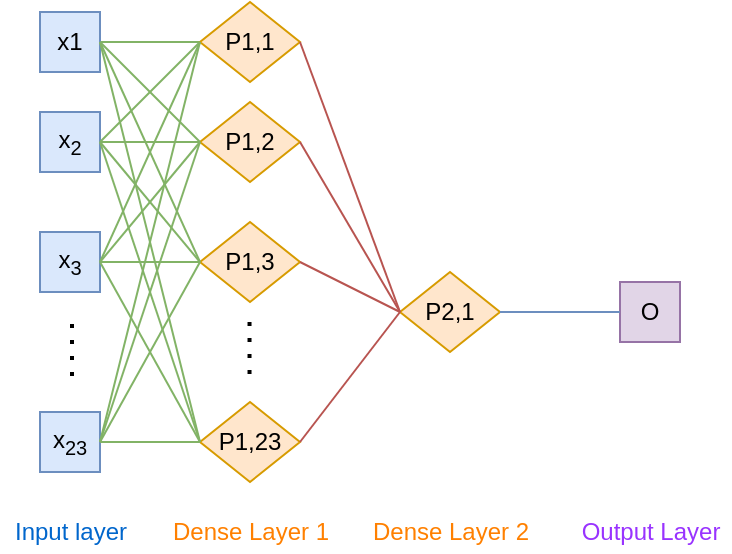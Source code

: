 <mxfile version="16.5.1" type="device"><diagram id="KTj1s4ERajpMEyRLiHcT" name="Seite-1"><mxGraphModel dx="525" dy="408" grid="1" gridSize="10" guides="1" tooltips="1" connect="1" arrows="1" fold="1" page="1" pageScale="1" pageWidth="827" pageHeight="1169" math="0" shadow="0"><root><mxCell id="0"/><mxCell id="1" parent="0"/><mxCell id="tVbgnGs15AbvmZUg4v6q-16" style="edgeStyle=orthogonalEdgeStyle;rounded=0;orthogonalLoop=1;jettySize=auto;html=1;exitX=1;exitY=0.5;exitDx=0;exitDy=0;entryX=0;entryY=0.5;entryDx=0;entryDy=0;horizontal=0;endArrow=none;endFill=0;fillColor=#d5e8d4;strokeColor=#82b366;" edge="1" parent="1" source="tVbgnGs15AbvmZUg4v6q-1" target="tVbgnGs15AbvmZUg4v6q-10"><mxGeometry relative="1" as="geometry"/></mxCell><mxCell id="tVbgnGs15AbvmZUg4v6q-1" value="x1" style="rounded=0;whiteSpace=wrap;html=1;fillColor=#dae8fc;strokeColor=#6c8ebf;" vertex="1" parent="1"><mxGeometry x="80" y="40" width="30" height="30" as="geometry"/></mxCell><mxCell id="tVbgnGs15AbvmZUg4v6q-3" value="x&lt;sub&gt;2&lt;/sub&gt;" style="rounded=0;whiteSpace=wrap;html=1;fillColor=#dae8fc;strokeColor=#6c8ebf;" vertex="1" parent="1"><mxGeometry x="80" y="90" width="30" height="30" as="geometry"/></mxCell><mxCell id="tVbgnGs15AbvmZUg4v6q-4" value="x&lt;sub&gt;3&lt;/sub&gt;" style="rounded=0;whiteSpace=wrap;html=1;fillColor=#dae8fc;strokeColor=#6c8ebf;" vertex="1" parent="1"><mxGeometry x="80" y="150" width="30" height="30" as="geometry"/></mxCell><mxCell id="tVbgnGs15AbvmZUg4v6q-5" value="x&lt;sub&gt;23&lt;/sub&gt;" style="rounded=0;whiteSpace=wrap;html=1;fillColor=#dae8fc;strokeColor=#6c8ebf;" vertex="1" parent="1"><mxGeometry x="80" y="240" width="30" height="30" as="geometry"/></mxCell><mxCell id="tVbgnGs15AbvmZUg4v6q-9" value="P1,23" style="rhombus;whiteSpace=wrap;html=1;fillColor=#ffe6cc;strokeColor=#d79b00;" vertex="1" parent="1"><mxGeometry x="160" y="235" width="50" height="40" as="geometry"/></mxCell><mxCell id="tVbgnGs15AbvmZUg4v6q-10" value="P1,1" style="rhombus;whiteSpace=wrap;html=1;fillColor=#ffe6cc;strokeColor=#d79b00;" vertex="1" parent="1"><mxGeometry x="160" y="35" width="50" height="40" as="geometry"/></mxCell><mxCell id="tVbgnGs15AbvmZUg4v6q-11" value="P1,2" style="rhombus;whiteSpace=wrap;html=1;fillColor=#ffe6cc;strokeColor=#d79b00;" vertex="1" parent="1"><mxGeometry x="160" y="85" width="50" height="40" as="geometry"/></mxCell><mxCell id="tVbgnGs15AbvmZUg4v6q-12" value="P1,3" style="rhombus;whiteSpace=wrap;html=1;fillColor=#ffe6cc;strokeColor=#d79b00;" vertex="1" parent="1"><mxGeometry x="160" y="145" width="50" height="40" as="geometry"/></mxCell><mxCell id="tVbgnGs15AbvmZUg4v6q-13" value="P2,1" style="rhombus;whiteSpace=wrap;html=1;fillColor=#ffe6cc;strokeColor=#d79b00;" vertex="1" parent="1"><mxGeometry x="260" y="170" width="50" height="40" as="geometry"/></mxCell><mxCell id="tVbgnGs15AbvmZUg4v6q-14" value="O" style="rounded=0;whiteSpace=wrap;html=1;fillColor=#e1d5e7;strokeColor=#9673a6;" vertex="1" parent="1"><mxGeometry x="370" y="175" width="30" height="30" as="geometry"/></mxCell><mxCell id="tVbgnGs15AbvmZUg4v6q-15" value="" style="endArrow=none;html=1;rounded=0;exitX=1;exitY=0.5;exitDx=0;exitDy=0;entryX=0;entryY=0.5;entryDx=0;entryDy=0;fillColor=#d5e8d4;strokeColor=#82b366;" edge="1" parent="1" source="tVbgnGs15AbvmZUg4v6q-1" target="tVbgnGs15AbvmZUg4v6q-12"><mxGeometry width="50" height="50" relative="1" as="geometry"><mxPoint x="220" y="190" as="sourcePoint"/><mxPoint x="270" y="140" as="targetPoint"/></mxGeometry></mxCell><mxCell id="tVbgnGs15AbvmZUg4v6q-18" value="" style="endArrow=none;html=1;rounded=0;exitX=1;exitY=0.5;exitDx=0;exitDy=0;entryX=0;entryY=0.5;entryDx=0;entryDy=0;fillColor=#d5e8d4;strokeColor=#82b366;" edge="1" parent="1" source="tVbgnGs15AbvmZUg4v6q-1" target="tVbgnGs15AbvmZUg4v6q-11"><mxGeometry width="50" height="50" relative="1" as="geometry"><mxPoint x="220" y="190" as="sourcePoint"/><mxPoint x="270" y="140" as="targetPoint"/></mxGeometry></mxCell><mxCell id="tVbgnGs15AbvmZUg4v6q-19" value="" style="endArrow=none;html=1;rounded=0;exitX=1;exitY=0.5;exitDx=0;exitDy=0;entryX=0;entryY=0.5;entryDx=0;entryDy=0;fillColor=#d5e8d4;strokeColor=#82b366;" edge="1" parent="1" source="tVbgnGs15AbvmZUg4v6q-1" target="tVbgnGs15AbvmZUg4v6q-9"><mxGeometry width="50" height="50" relative="1" as="geometry"><mxPoint x="220" y="190" as="sourcePoint"/><mxPoint x="270" y="140" as="targetPoint"/></mxGeometry></mxCell><mxCell id="tVbgnGs15AbvmZUg4v6q-21" value="" style="endArrow=none;html=1;rounded=0;exitX=1;exitY=0.5;exitDx=0;exitDy=0;entryX=0;entryY=0.5;entryDx=0;entryDy=0;fillColor=#d5e8d4;strokeColor=#82b366;" edge="1" parent="1" source="tVbgnGs15AbvmZUg4v6q-3" target="tVbgnGs15AbvmZUg4v6q-11"><mxGeometry width="50" height="50" relative="1" as="geometry"><mxPoint x="220" y="190" as="sourcePoint"/><mxPoint x="270" y="140" as="targetPoint"/></mxGeometry></mxCell><mxCell id="tVbgnGs15AbvmZUg4v6q-22" value="" style="endArrow=none;html=1;rounded=0;exitX=1;exitY=0.5;exitDx=0;exitDy=0;entryX=0;entryY=0.5;entryDx=0;entryDy=0;fillColor=#d5e8d4;strokeColor=#82b366;" edge="1" parent="1" source="tVbgnGs15AbvmZUg4v6q-3" target="tVbgnGs15AbvmZUg4v6q-10"><mxGeometry width="50" height="50" relative="1" as="geometry"><mxPoint x="220" y="190" as="sourcePoint"/><mxPoint x="270" y="140" as="targetPoint"/></mxGeometry></mxCell><mxCell id="tVbgnGs15AbvmZUg4v6q-23" value="" style="endArrow=none;html=1;rounded=0;exitX=1;exitY=0.5;exitDx=0;exitDy=0;entryX=0;entryY=0.5;entryDx=0;entryDy=0;fillColor=#d5e8d4;strokeColor=#82b366;" edge="1" parent="1" source="tVbgnGs15AbvmZUg4v6q-3" target="tVbgnGs15AbvmZUg4v6q-12"><mxGeometry width="50" height="50" relative="1" as="geometry"><mxPoint x="220" y="190" as="sourcePoint"/><mxPoint x="270" y="140" as="targetPoint"/></mxGeometry></mxCell><mxCell id="tVbgnGs15AbvmZUg4v6q-24" value="" style="endArrow=none;html=1;rounded=0;exitX=1;exitY=0.5;exitDx=0;exitDy=0;entryX=0;entryY=0.5;entryDx=0;entryDy=0;fillColor=#d5e8d4;strokeColor=#82b366;" edge="1" parent="1" source="tVbgnGs15AbvmZUg4v6q-3" target="tVbgnGs15AbvmZUg4v6q-9"><mxGeometry width="50" height="50" relative="1" as="geometry"><mxPoint x="140" y="180" as="sourcePoint"/><mxPoint x="190" y="130" as="targetPoint"/></mxGeometry></mxCell><mxCell id="tVbgnGs15AbvmZUg4v6q-25" value="" style="endArrow=none;html=1;rounded=0;exitX=1;exitY=0.5;exitDx=0;exitDy=0;entryX=0;entryY=0.5;entryDx=0;entryDy=0;fillColor=#d5e8d4;strokeColor=#82b366;" edge="1" parent="1" source="tVbgnGs15AbvmZUg4v6q-4" target="tVbgnGs15AbvmZUg4v6q-10"><mxGeometry width="50" height="50" relative="1" as="geometry"><mxPoint x="140" y="180" as="sourcePoint"/><mxPoint x="190" y="130" as="targetPoint"/></mxGeometry></mxCell><mxCell id="tVbgnGs15AbvmZUg4v6q-26" value="" style="endArrow=none;html=1;rounded=0;exitX=1;exitY=0.5;exitDx=0;exitDy=0;entryX=0;entryY=0.5;entryDx=0;entryDy=0;fillColor=#d5e8d4;strokeColor=#82b366;" edge="1" parent="1" source="tVbgnGs15AbvmZUg4v6q-4" target="tVbgnGs15AbvmZUg4v6q-11"><mxGeometry width="50" height="50" relative="1" as="geometry"><mxPoint x="140" y="180" as="sourcePoint"/><mxPoint x="150" y="120" as="targetPoint"/></mxGeometry></mxCell><mxCell id="tVbgnGs15AbvmZUg4v6q-27" value="" style="endArrow=none;html=1;rounded=0;entryX=0;entryY=0.5;entryDx=0;entryDy=0;exitX=1;exitY=0.5;exitDx=0;exitDy=0;fillColor=#d5e8d4;strokeColor=#82b366;" edge="1" parent="1" source="tVbgnGs15AbvmZUg4v6q-4" target="tVbgnGs15AbvmZUg4v6q-12"><mxGeometry width="50" height="50" relative="1" as="geometry"><mxPoint x="130" y="150" as="sourcePoint"/><mxPoint x="180" y="100" as="targetPoint"/></mxGeometry></mxCell><mxCell id="tVbgnGs15AbvmZUg4v6q-28" value="" style="endArrow=none;html=1;rounded=0;entryX=1;entryY=0.5;entryDx=0;entryDy=0;exitX=0;exitY=0.5;exitDx=0;exitDy=0;fillColor=#d5e8d4;strokeColor=#82b366;" edge="1" parent="1" source="tVbgnGs15AbvmZUg4v6q-9" target="tVbgnGs15AbvmZUg4v6q-4"><mxGeometry width="50" height="50" relative="1" as="geometry"><mxPoint x="130" y="260" as="sourcePoint"/><mxPoint x="180" y="210" as="targetPoint"/></mxGeometry></mxCell><mxCell id="tVbgnGs15AbvmZUg4v6q-29" value="" style="endArrow=none;html=1;rounded=0;exitX=1;exitY=0.5;exitDx=0;exitDy=0;entryX=0;entryY=0.5;entryDx=0;entryDy=0;fillColor=#d5e8d4;strokeColor=#82b366;" edge="1" parent="1" source="tVbgnGs15AbvmZUg4v6q-5" target="tVbgnGs15AbvmZUg4v6q-9"><mxGeometry width="50" height="50" relative="1" as="geometry"><mxPoint x="130" y="260" as="sourcePoint"/><mxPoint x="180" y="210" as="targetPoint"/></mxGeometry></mxCell><mxCell id="tVbgnGs15AbvmZUg4v6q-30" value="" style="endArrow=none;html=1;rounded=0;exitX=1;exitY=0.5;exitDx=0;exitDy=0;entryX=0;entryY=0.5;entryDx=0;entryDy=0;fillColor=#d5e8d4;strokeColor=#82b366;" edge="1" parent="1" source="tVbgnGs15AbvmZUg4v6q-5" target="tVbgnGs15AbvmZUg4v6q-12"><mxGeometry width="50" height="50" relative="1" as="geometry"><mxPoint x="130" y="260" as="sourcePoint"/><mxPoint x="180" y="210" as="targetPoint"/></mxGeometry></mxCell><mxCell id="tVbgnGs15AbvmZUg4v6q-31" value="" style="endArrow=none;html=1;rounded=0;exitX=1;exitY=0.5;exitDx=0;exitDy=0;entryX=0;entryY=0.5;entryDx=0;entryDy=0;fillColor=#d5e8d4;strokeColor=#82b366;" edge="1" parent="1" source="tVbgnGs15AbvmZUg4v6q-5" target="tVbgnGs15AbvmZUg4v6q-11"><mxGeometry width="50" height="50" relative="1" as="geometry"><mxPoint x="130" y="220" as="sourcePoint"/><mxPoint x="180" y="170" as="targetPoint"/></mxGeometry></mxCell><mxCell id="tVbgnGs15AbvmZUg4v6q-32" value="" style="endArrow=none;html=1;rounded=0;entryX=0;entryY=0.5;entryDx=0;entryDy=0;exitX=1;exitY=0.5;exitDx=0;exitDy=0;fillColor=#d5e8d4;strokeColor=#82b366;" edge="1" parent="1" source="tVbgnGs15AbvmZUg4v6q-5" target="tVbgnGs15AbvmZUg4v6q-10"><mxGeometry width="50" height="50" relative="1" as="geometry"><mxPoint x="130" y="150" as="sourcePoint"/><mxPoint x="180" y="100" as="targetPoint"/></mxGeometry></mxCell><mxCell id="tVbgnGs15AbvmZUg4v6q-33" value="" style="endArrow=none;html=1;rounded=0;entryX=0;entryY=0.5;entryDx=0;entryDy=0;exitX=1;exitY=0.5;exitDx=0;exitDy=0;fillColor=#f8cecc;strokeColor=#b85450;" edge="1" parent="1" source="tVbgnGs15AbvmZUg4v6q-10" target="tVbgnGs15AbvmZUg4v6q-13"><mxGeometry width="50" height="50" relative="1" as="geometry"><mxPoint x="150" y="180" as="sourcePoint"/><mxPoint x="200" y="130" as="targetPoint"/></mxGeometry></mxCell><mxCell id="tVbgnGs15AbvmZUg4v6q-34" value="" style="endArrow=none;html=1;rounded=0;entryX=0;entryY=0.5;entryDx=0;entryDy=0;exitX=1;exitY=0.5;exitDx=0;exitDy=0;fillColor=#f8cecc;strokeColor=#b85450;" edge="1" parent="1" source="tVbgnGs15AbvmZUg4v6q-11" target="tVbgnGs15AbvmZUg4v6q-13"><mxGeometry width="50" height="50" relative="1" as="geometry"><mxPoint x="150" y="180" as="sourcePoint"/><mxPoint x="200" y="130" as="targetPoint"/></mxGeometry></mxCell><mxCell id="tVbgnGs15AbvmZUg4v6q-35" value="" style="endArrow=none;html=1;rounded=0;entryX=0;entryY=0.5;entryDx=0;entryDy=0;exitX=1;exitY=0.5;exitDx=0;exitDy=0;fillColor=#f8cecc;strokeColor=#b85450;" edge="1" parent="1" source="tVbgnGs15AbvmZUg4v6q-12" target="tVbgnGs15AbvmZUg4v6q-13"><mxGeometry width="50" height="50" relative="1" as="geometry"><mxPoint x="150" y="180" as="sourcePoint"/><mxPoint x="200" y="130" as="targetPoint"/></mxGeometry></mxCell><mxCell id="tVbgnGs15AbvmZUg4v6q-36" value="" style="endArrow=none;html=1;rounded=0;entryX=0;entryY=0.5;entryDx=0;entryDy=0;exitX=1;exitY=0.5;exitDx=0;exitDy=0;fillColor=#f8cecc;strokeColor=#b85450;" edge="1" parent="1" source="tVbgnGs15AbvmZUg4v6q-9" target="tVbgnGs15AbvmZUg4v6q-13"><mxGeometry width="50" height="50" relative="1" as="geometry"><mxPoint x="150" y="180" as="sourcePoint"/><mxPoint x="200" y="130" as="targetPoint"/></mxGeometry></mxCell><mxCell id="tVbgnGs15AbvmZUg4v6q-37" value="" style="endArrow=none;dashed=1;html=1;dashPattern=1 3;strokeWidth=2;rounded=0;" edge="1" parent="1"><mxGeometry width="50" height="50" relative="1" as="geometry"><mxPoint x="96" y="222" as="sourcePoint"/><mxPoint x="96" y="192" as="targetPoint"/></mxGeometry></mxCell><mxCell id="tVbgnGs15AbvmZUg4v6q-38" value="" style="endArrow=none;dashed=1;html=1;dashPattern=1 3;strokeWidth=2;rounded=0;" edge="1" parent="1"><mxGeometry width="50" height="50" relative="1" as="geometry"><mxPoint x="184.76" y="221" as="sourcePoint"/><mxPoint x="184.76" y="191" as="targetPoint"/></mxGeometry></mxCell><mxCell id="tVbgnGs15AbvmZUg4v6q-39" value="" style="endArrow=none;html=1;rounded=0;entryX=0;entryY=0.5;entryDx=0;entryDy=0;exitX=1;exitY=0.5;exitDx=0;exitDy=0;fillColor=#dae8fc;strokeColor=#6c8ebf;" edge="1" parent="1" source="tVbgnGs15AbvmZUg4v6q-13" target="tVbgnGs15AbvmZUg4v6q-14"><mxGeometry width="50" height="50" relative="1" as="geometry"><mxPoint x="150" y="180" as="sourcePoint"/><mxPoint x="200" y="130" as="targetPoint"/></mxGeometry></mxCell><mxCell id="tVbgnGs15AbvmZUg4v6q-40" value="Input layer" style="text;html=1;resizable=0;autosize=1;align=center;verticalAlign=middle;points=[];fillColor=none;strokeColor=none;rounded=0;fontColor=#0066CC;" vertex="1" parent="1"><mxGeometry x="60" y="290" width="70" height="20" as="geometry"/></mxCell><mxCell id="tVbgnGs15AbvmZUg4v6q-41" value="Dense Layer 1" style="text;html=1;resizable=0;autosize=1;align=center;verticalAlign=middle;points=[];fillColor=none;strokeColor=none;rounded=0;fontColor=#FF8000;" vertex="1" parent="1"><mxGeometry x="140" y="290" width="90" height="20" as="geometry"/></mxCell><mxCell id="tVbgnGs15AbvmZUg4v6q-42" value="Dense Layer 2" style="text;html=1;resizable=0;autosize=1;align=center;verticalAlign=middle;points=[];fillColor=none;strokeColor=none;rounded=0;fontColor=#FF8000;" vertex="1" parent="1"><mxGeometry x="240" y="290" width="90" height="20" as="geometry"/></mxCell><mxCell id="tVbgnGs15AbvmZUg4v6q-43" value="Output Layer" style="text;html=1;resizable=0;autosize=1;align=center;verticalAlign=middle;points=[];fillColor=none;strokeColor=none;rounded=0;fontColor=#9933FF;" vertex="1" parent="1"><mxGeometry x="345" y="290" width="80" height="20" as="geometry"/></mxCell></root></mxGraphModel></diagram></mxfile>